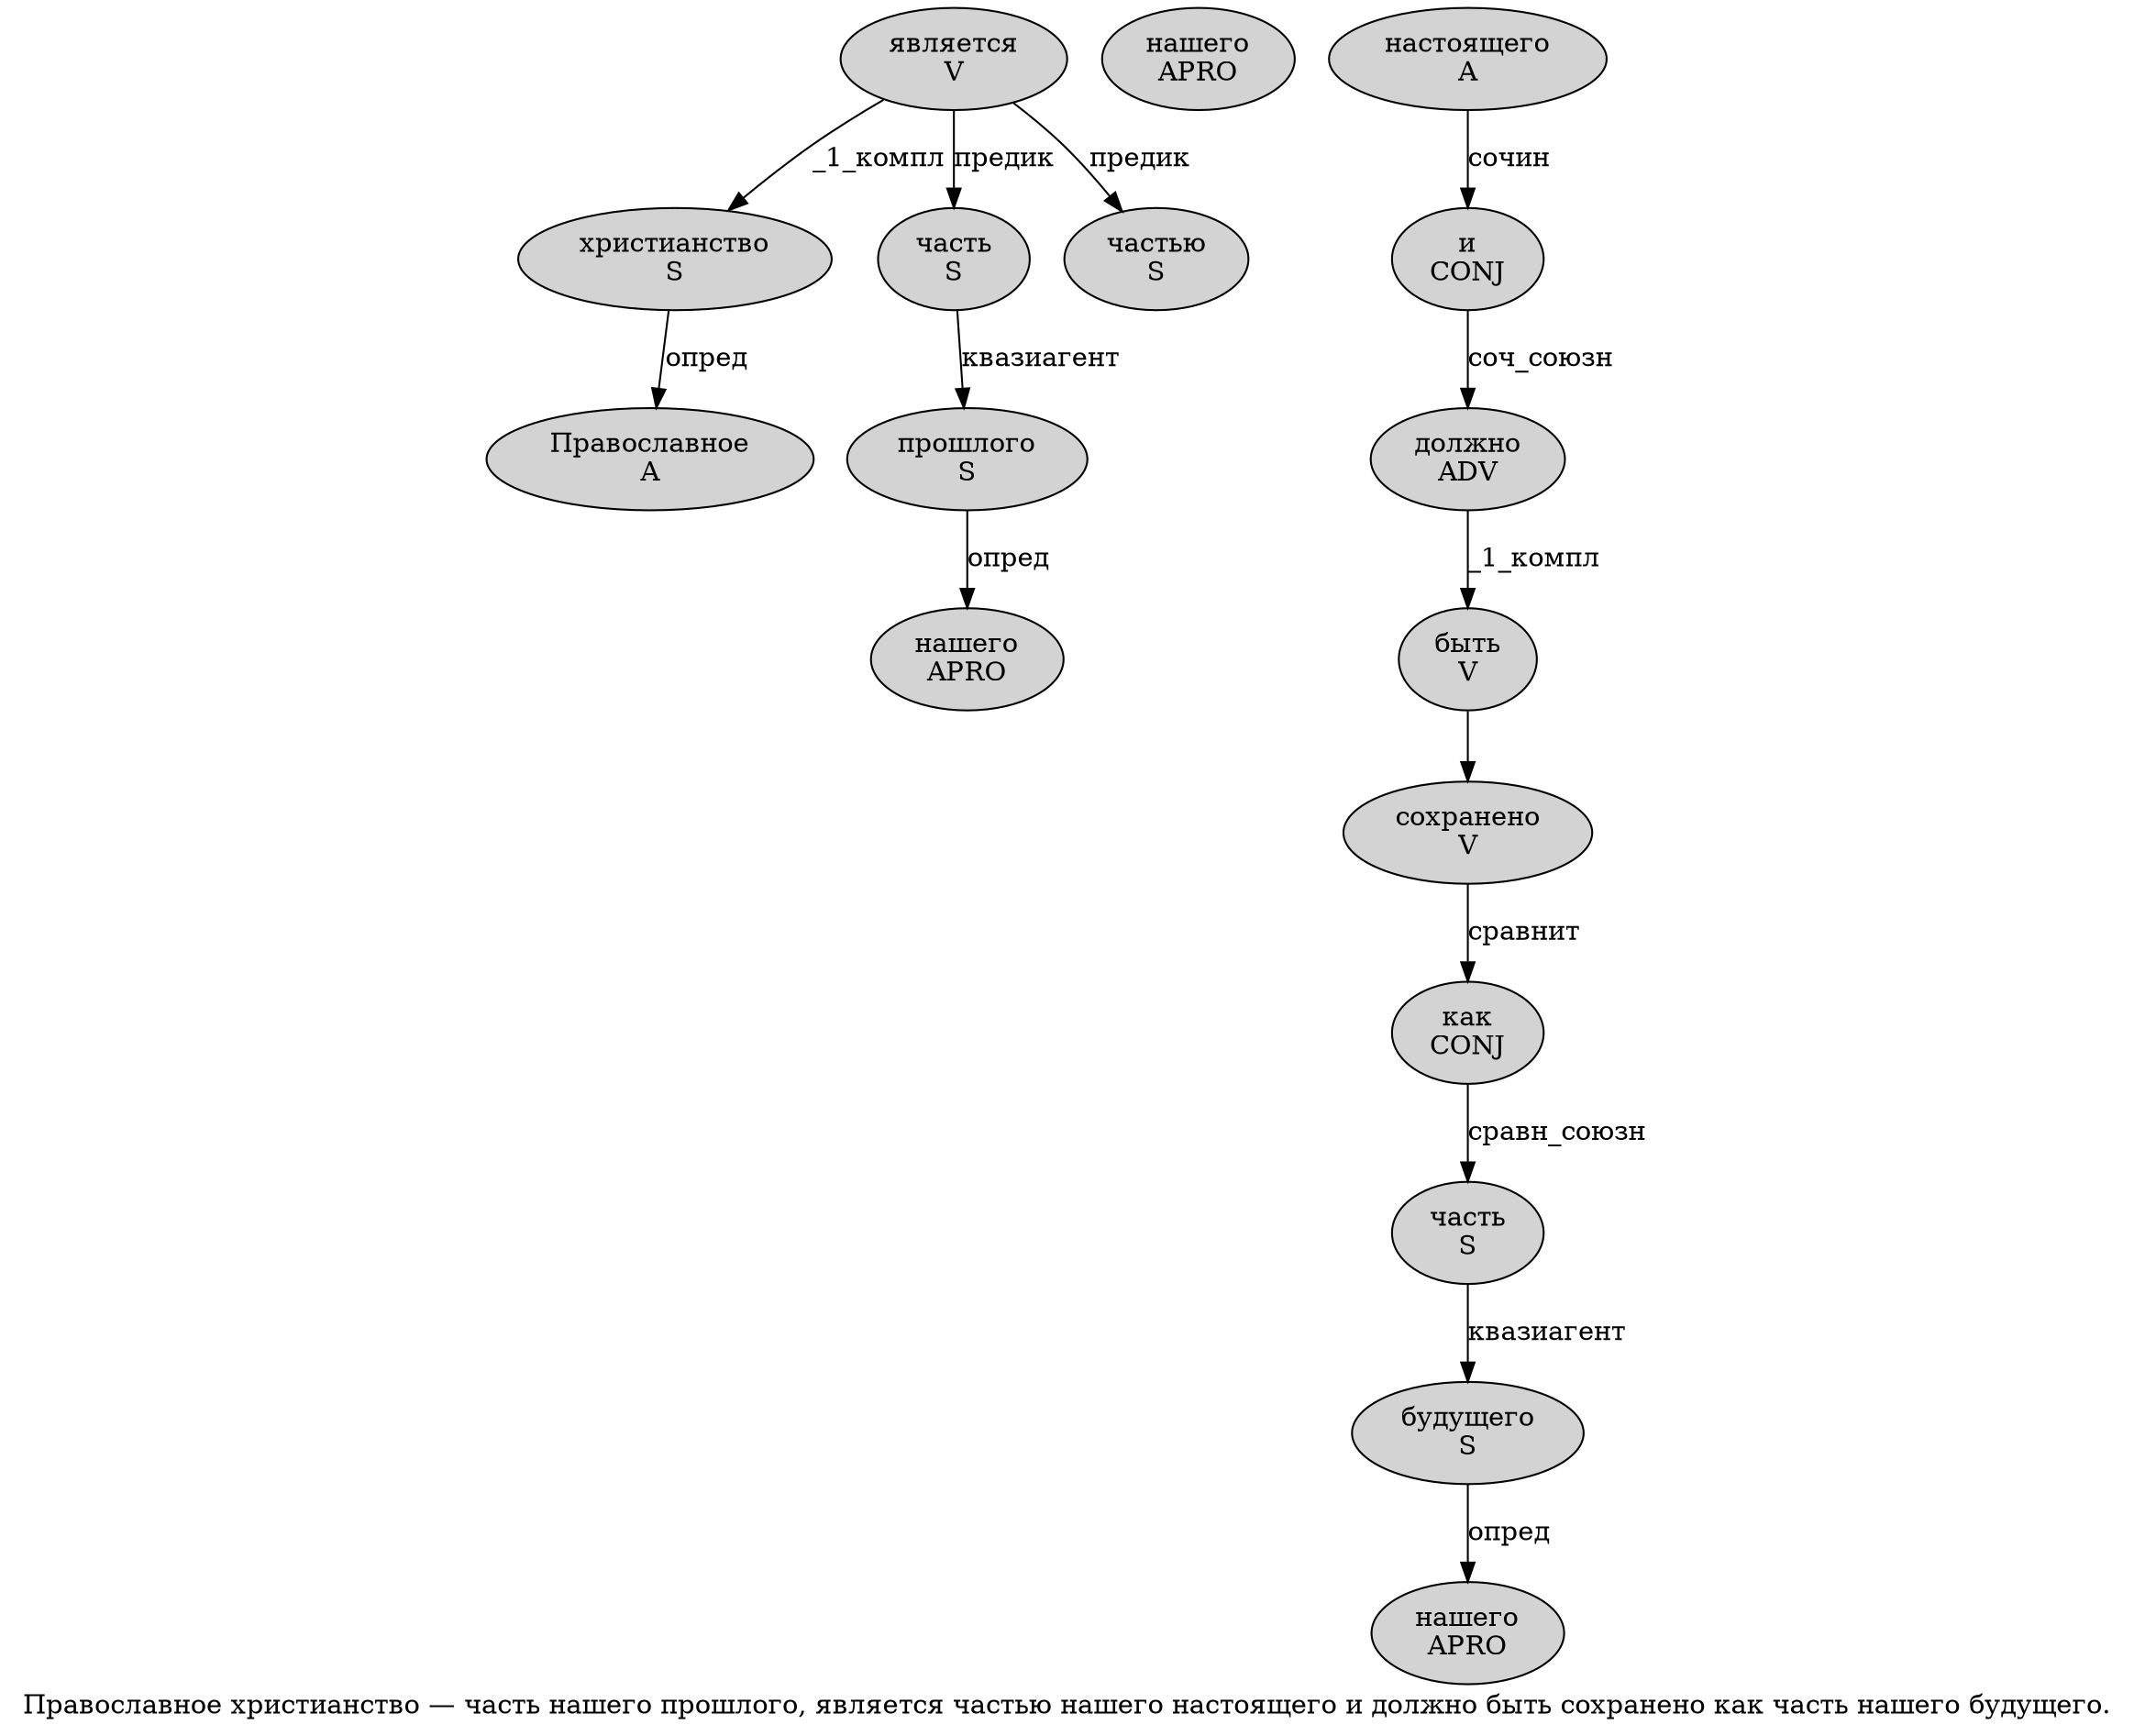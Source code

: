 digraph SENTENCE_470 {
	graph [label="Православное христианство — часть нашего прошлого, является частью нашего настоящего и должно быть сохранено как часть нашего будущего."]
	node [style=filled]
		0 [label="Православное
A" color="" fillcolor=lightgray penwidth=1 shape=ellipse]
		1 [label="христианство
S" color="" fillcolor=lightgray penwidth=1 shape=ellipse]
		3 [label="часть
S" color="" fillcolor=lightgray penwidth=1 shape=ellipse]
		4 [label="нашего
APRO" color="" fillcolor=lightgray penwidth=1 shape=ellipse]
		5 [label="прошлого
S" color="" fillcolor=lightgray penwidth=1 shape=ellipse]
		7 [label="является
V" color="" fillcolor=lightgray penwidth=1 shape=ellipse]
		8 [label="частью
S" color="" fillcolor=lightgray penwidth=1 shape=ellipse]
		9 [label="нашего
APRO" color="" fillcolor=lightgray penwidth=1 shape=ellipse]
		10 [label="настоящего
A" color="" fillcolor=lightgray penwidth=1 shape=ellipse]
		11 [label="и
CONJ" color="" fillcolor=lightgray penwidth=1 shape=ellipse]
		12 [label="должно
ADV" color="" fillcolor=lightgray penwidth=1 shape=ellipse]
		13 [label="быть
V" color="" fillcolor=lightgray penwidth=1 shape=ellipse]
		14 [label="сохранено
V" color="" fillcolor=lightgray penwidth=1 shape=ellipse]
		15 [label="как
CONJ" color="" fillcolor=lightgray penwidth=1 shape=ellipse]
		16 [label="часть
S" color="" fillcolor=lightgray penwidth=1 shape=ellipse]
		17 [label="нашего
APRO" color="" fillcolor=lightgray penwidth=1 shape=ellipse]
		18 [label="будущего
S" color="" fillcolor=lightgray penwidth=1 shape=ellipse]
			1 -> 0 [label="опред"]
			10 -> 11 [label="сочин"]
			5 -> 4 [label="опред"]
			15 -> 16 [label="сравн_союзн"]
			18 -> 17 [label="опред"]
			16 -> 18 [label="квазиагент"]
			12 -> 13 [label="_1_компл"]
			7 -> 1 [label="_1_компл"]
			7 -> 3 [label="предик"]
			7 -> 8 [label="предик"]
			3 -> 5 [label="квазиагент"]
			11 -> 12 [label="соч_союзн"]
			14 -> 15 [label="сравнит"]
			13 -> 14
}